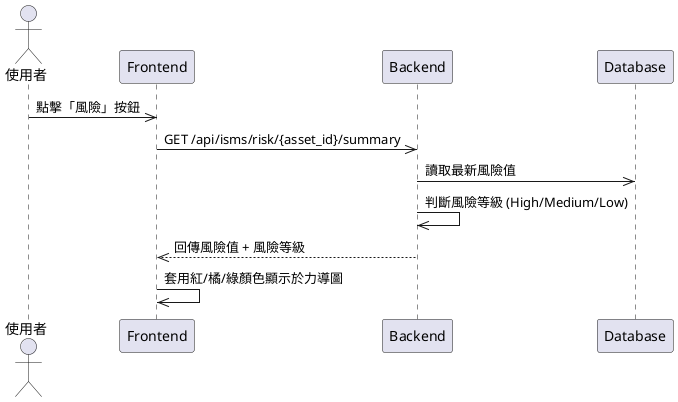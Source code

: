 @startuml
actor User as "使用者"
participant Frontend
participant Backend
participant Database

User ->> Frontend: 點擊「風險」按鈕
Frontend ->> Backend: GET /api/isms/risk/{asset_id}/summary
Backend ->> Database: 讀取最新風險值
Backend ->> Backend: 判斷風險等級 (High/Medium/Low)
Backend -->> Frontend: 回傳風險值 + 風險等級
Frontend ->> Frontend: 套用紅/橘/綠顏色顯示於力導圖
@enduml
